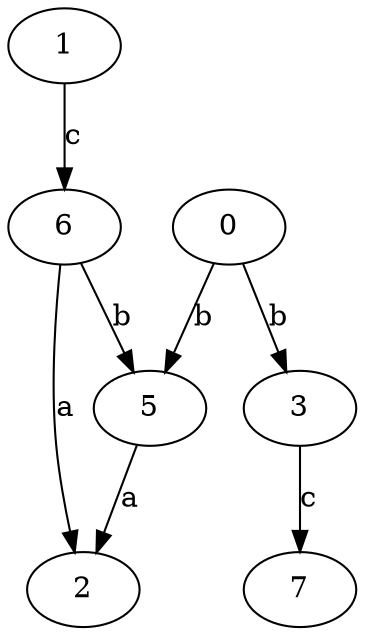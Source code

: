 strict digraph  {
1;
2;
3;
5;
6;
0;
7;
1 -> 6  [label=c];
3 -> 7  [label=c];
5 -> 2  [label=a];
6 -> 2  [label=a];
6 -> 5  [label=b];
0 -> 3  [label=b];
0 -> 5  [label=b];
}
